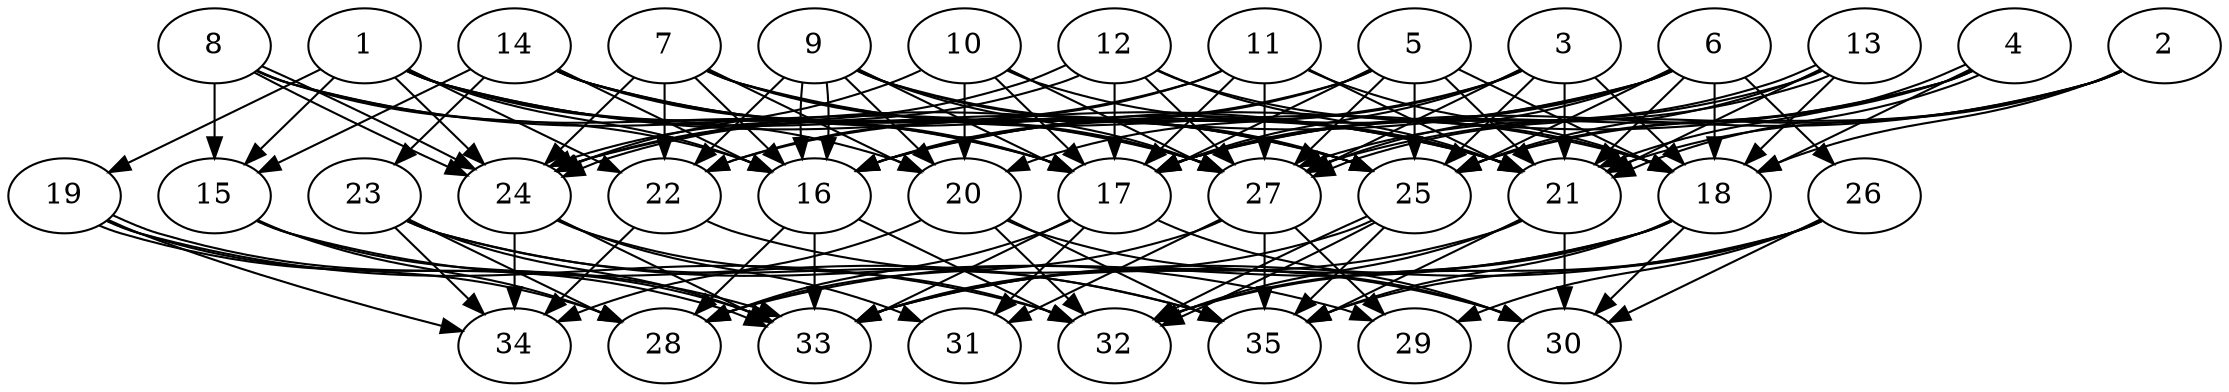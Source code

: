 // DAG automatically generated by daggen at Thu Oct  3 14:05:36 2019
// ./daggen --dot -n 35 --ccr 0.5 --fat 0.7 --regular 0.7 --density 0.9 --mindata 5242880 --maxdata 52428800 
digraph G {
  1 [size="87664640", alpha="0.00", expect_size="43832320"] 
  1 -> 15 [size ="43832320"]
  1 -> 16 [size ="43832320"]
  1 -> 17 [size ="43832320"]
  1 -> 19 [size ="43832320"]
  1 -> 20 [size ="43832320"]
  1 -> 21 [size ="43832320"]
  1 -> 22 [size ="43832320"]
  1 -> 24 [size ="43832320"]
  1 -> 25 [size ="43832320"]
  2 [size="63404032", alpha="0.16", expect_size="31702016"] 
  2 -> 17 [size ="31702016"]
  2 -> 18 [size ="31702016"]
  2 -> 21 [size ="31702016"]
  2 -> 25 [size ="31702016"]
  2 -> 27 [size ="31702016"]
  3 [size="40355840", alpha="0.15", expect_size="20177920"] 
  3 -> 16 [size ="20177920"]
  3 -> 17 [size ="20177920"]
  3 -> 18 [size ="20177920"]
  3 -> 20 [size ="20177920"]
  3 -> 21 [size ="20177920"]
  3 -> 25 [size ="20177920"]
  3 -> 27 [size ="20177920"]
  4 [size="85839872", alpha="0.09", expect_size="42919936"] 
  4 -> 16 [size ="42919936"]
  4 -> 17 [size ="42919936"]
  4 -> 18 [size ="42919936"]
  4 -> 21 [size ="42919936"]
  4 -> 21 [size ="42919936"]
  4 -> 25 [size ="42919936"]
  5 [size="79828992", alpha="0.08", expect_size="39914496"] 
  5 -> 16 [size ="39914496"]
  5 -> 17 [size ="39914496"]
  5 -> 18 [size ="39914496"]
  5 -> 21 [size ="39914496"]
  5 -> 22 [size ="39914496"]
  5 -> 25 [size ="39914496"]
  5 -> 27 [size ="39914496"]
  6 [size="38713344", alpha="0.07", expect_size="19356672"] 
  6 -> 16 [size ="19356672"]
  6 -> 17 [size ="19356672"]
  6 -> 18 [size ="19356672"]
  6 -> 21 [size ="19356672"]
  6 -> 24 [size ="19356672"]
  6 -> 25 [size ="19356672"]
  6 -> 26 [size ="19356672"]
  6 -> 27 [size ="19356672"]
  7 [size="39577600", alpha="0.08", expect_size="19788800"] 
  7 -> 16 [size ="19788800"]
  7 -> 18 [size ="19788800"]
  7 -> 20 [size ="19788800"]
  7 -> 22 [size ="19788800"]
  7 -> 24 [size ="19788800"]
  7 -> 25 [size ="19788800"]
  7 -> 27 [size ="19788800"]
  8 [size="46563328", alpha="0.14", expect_size="23281664"] 
  8 -> 15 [size ="23281664"]
  8 -> 16 [size ="23281664"]
  8 -> 17 [size ="23281664"]
  8 -> 24 [size ="23281664"]
  8 -> 24 [size ="23281664"]
  8 -> 27 [size ="23281664"]
  9 [size="88145920", alpha="0.06", expect_size="44072960"] 
  9 -> 16 [size ="44072960"]
  9 -> 16 [size ="44072960"]
  9 -> 17 [size ="44072960"]
  9 -> 20 [size ="44072960"]
  9 -> 21 [size ="44072960"]
  9 -> 22 [size ="44072960"]
  9 -> 25 [size ="44072960"]
  9 -> 27 [size ="44072960"]
  10 [size="25432064", alpha="0.01", expect_size="12716032"] 
  10 -> 17 [size ="12716032"]
  10 -> 20 [size ="12716032"]
  10 -> 21 [size ="12716032"]
  10 -> 24 [size ="12716032"]
  10 -> 27 [size ="12716032"]
  11 [size="20891648", alpha="0.20", expect_size="10445824"] 
  11 -> 17 [size ="10445824"]
  11 -> 18 [size ="10445824"]
  11 -> 21 [size ="10445824"]
  11 -> 22 [size ="10445824"]
  11 -> 24 [size ="10445824"]
  11 -> 27 [size ="10445824"]
  12 [size="21964800", alpha="0.01", expect_size="10982400"] 
  12 -> 17 [size ="10982400"]
  12 -> 18 [size ="10982400"]
  12 -> 21 [size ="10982400"]
  12 -> 24 [size ="10982400"]
  12 -> 24 [size ="10982400"]
  12 -> 27 [size ="10982400"]
  13 [size="96708608", alpha="0.06", expect_size="48354304"] 
  13 -> 17 [size ="48354304"]
  13 -> 18 [size ="48354304"]
  13 -> 21 [size ="48354304"]
  13 -> 25 [size ="48354304"]
  13 -> 27 [size ="48354304"]
  13 -> 27 [size ="48354304"]
  14 [size="74563584", alpha="0.16", expect_size="37281792"] 
  14 -> 15 [size ="37281792"]
  14 -> 16 [size ="37281792"]
  14 -> 17 [size ="37281792"]
  14 -> 21 [size ="37281792"]
  14 -> 23 [size ="37281792"]
  14 -> 25 [size ="37281792"]
  14 -> 27 [size ="37281792"]
  15 [size="23920640", alpha="0.08", expect_size="11960320"] 
  15 -> 28 [size ="11960320"]
  15 -> 33 [size ="11960320"]
  15 -> 35 [size ="11960320"]
  16 [size="63596544", alpha="0.05", expect_size="31798272"] 
  16 -> 28 [size ="31798272"]
  16 -> 32 [size ="31798272"]
  16 -> 33 [size ="31798272"]
  17 [size="95283200", alpha="0.11", expect_size="47641600"] 
  17 -> 28 [size ="47641600"]
  17 -> 30 [size ="47641600"]
  17 -> 31 [size ="47641600"]
  17 -> 33 [size ="47641600"]
  18 [size="39045120", alpha="0.03", expect_size="19522560"] 
  18 -> 28 [size ="19522560"]
  18 -> 30 [size ="19522560"]
  18 -> 32 [size ="19522560"]
  18 -> 33 [size ="19522560"]
  18 -> 35 [size ="19522560"]
  19 [size="104517632", alpha="0.19", expect_size="52258816"] 
  19 -> 28 [size ="52258816"]
  19 -> 32 [size ="52258816"]
  19 -> 33 [size ="52258816"]
  19 -> 33 [size ="52258816"]
  19 -> 34 [size ="52258816"]
  20 [size="38356992", alpha="0.13", expect_size="19178496"] 
  20 -> 30 [size ="19178496"]
  20 -> 32 [size ="19178496"]
  20 -> 34 [size ="19178496"]
  20 -> 35 [size ="19178496"]
  21 [size="44548096", alpha="0.04", expect_size="22274048"] 
  21 -> 30 [size ="22274048"]
  21 -> 32 [size ="22274048"]
  21 -> 33 [size ="22274048"]
  21 -> 35 [size ="22274048"]
  22 [size="44199936", alpha="0.06", expect_size="22099968"] 
  22 -> 30 [size ="22099968"]
  22 -> 34 [size ="22099968"]
  23 [size="49186816", alpha="0.14", expect_size="24593408"] 
  23 -> 28 [size ="24593408"]
  23 -> 29 [size ="24593408"]
  23 -> 33 [size ="24593408"]
  23 -> 34 [size ="24593408"]
  23 -> 35 [size ="24593408"]
  24 [size="77733888", alpha="0.18", expect_size="38866944"] 
  24 -> 31 [size ="38866944"]
  24 -> 32 [size ="38866944"]
  24 -> 33 [size ="38866944"]
  24 -> 34 [size ="38866944"]
  25 [size="57767936", alpha="0.17", expect_size="28883968"] 
  25 -> 32 [size ="28883968"]
  25 -> 32 [size ="28883968"]
  25 -> 33 [size ="28883968"]
  25 -> 35 [size ="28883968"]
  26 [size="93712384", alpha="0.02", expect_size="46856192"] 
  26 -> 29 [size ="46856192"]
  26 -> 30 [size ="46856192"]
  26 -> 32 [size ="46856192"]
  26 -> 33 [size ="46856192"]
  26 -> 35 [size ="46856192"]
  27 [size="22626304", alpha="0.13", expect_size="11313152"] 
  27 -> 28 [size ="11313152"]
  27 -> 29 [size ="11313152"]
  27 -> 31 [size ="11313152"]
  27 -> 35 [size ="11313152"]
  28 [size="75440128", alpha="0.12", expect_size="37720064"] 
  29 [size="87400448", alpha="0.07", expect_size="43700224"] 
  30 [size="81571840", alpha="0.06", expect_size="40785920"] 
  31 [size="49233920", alpha="0.06", expect_size="24616960"] 
  32 [size="67565568", alpha="0.09", expect_size="33782784"] 
  33 [size="95115264", alpha="0.11", expect_size="47557632"] 
  34 [size="67381248", alpha="0.05", expect_size="33690624"] 
  35 [size="59717632", alpha="0.03", expect_size="29858816"] 
}
